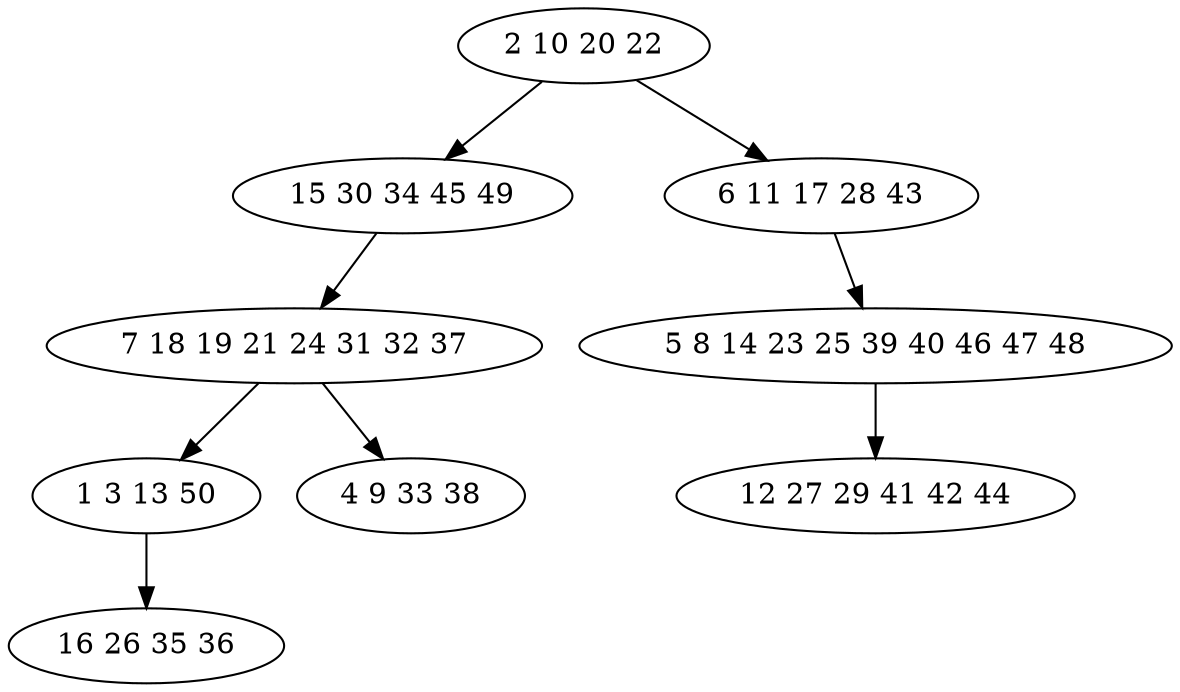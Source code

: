 digraph true_tree {
	"0" -> "1"
	"0" -> "2"
	"2" -> "3"
	"1" -> "4"
	"4" -> "5"
	"3" -> "6"
	"4" -> "7"
	"5" -> "8"
	"0" [label="2 10 20 22"];
	"1" [label="15 30 34 45 49"];
	"2" [label="6 11 17 28 43"];
	"3" [label="5 8 14 23 25 39 40 46 47 48"];
	"4" [label="7 18 19 21 24 31 32 37"];
	"5" [label="1 3 13 50"];
	"6" [label="12 27 29 41 42 44"];
	"7" [label="4 9 33 38"];
	"8" [label="16 26 35 36"];
}
